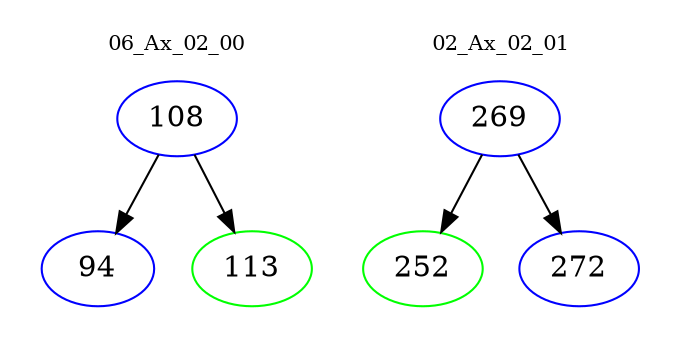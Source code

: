 digraph{
subgraph cluster_0 {
color = white
label = "06_Ax_02_00";
fontsize=10;
T0_108 [label="108", color="blue"]
T0_108 -> T0_94 [color="black"]
T0_94 [label="94", color="blue"]
T0_108 -> T0_113 [color="black"]
T0_113 [label="113", color="green"]
}
subgraph cluster_1 {
color = white
label = "02_Ax_02_01";
fontsize=10;
T1_269 [label="269", color="blue"]
T1_269 -> T1_252 [color="black"]
T1_252 [label="252", color="green"]
T1_269 -> T1_272 [color="black"]
T1_272 [label="272", color="blue"]
}
}
